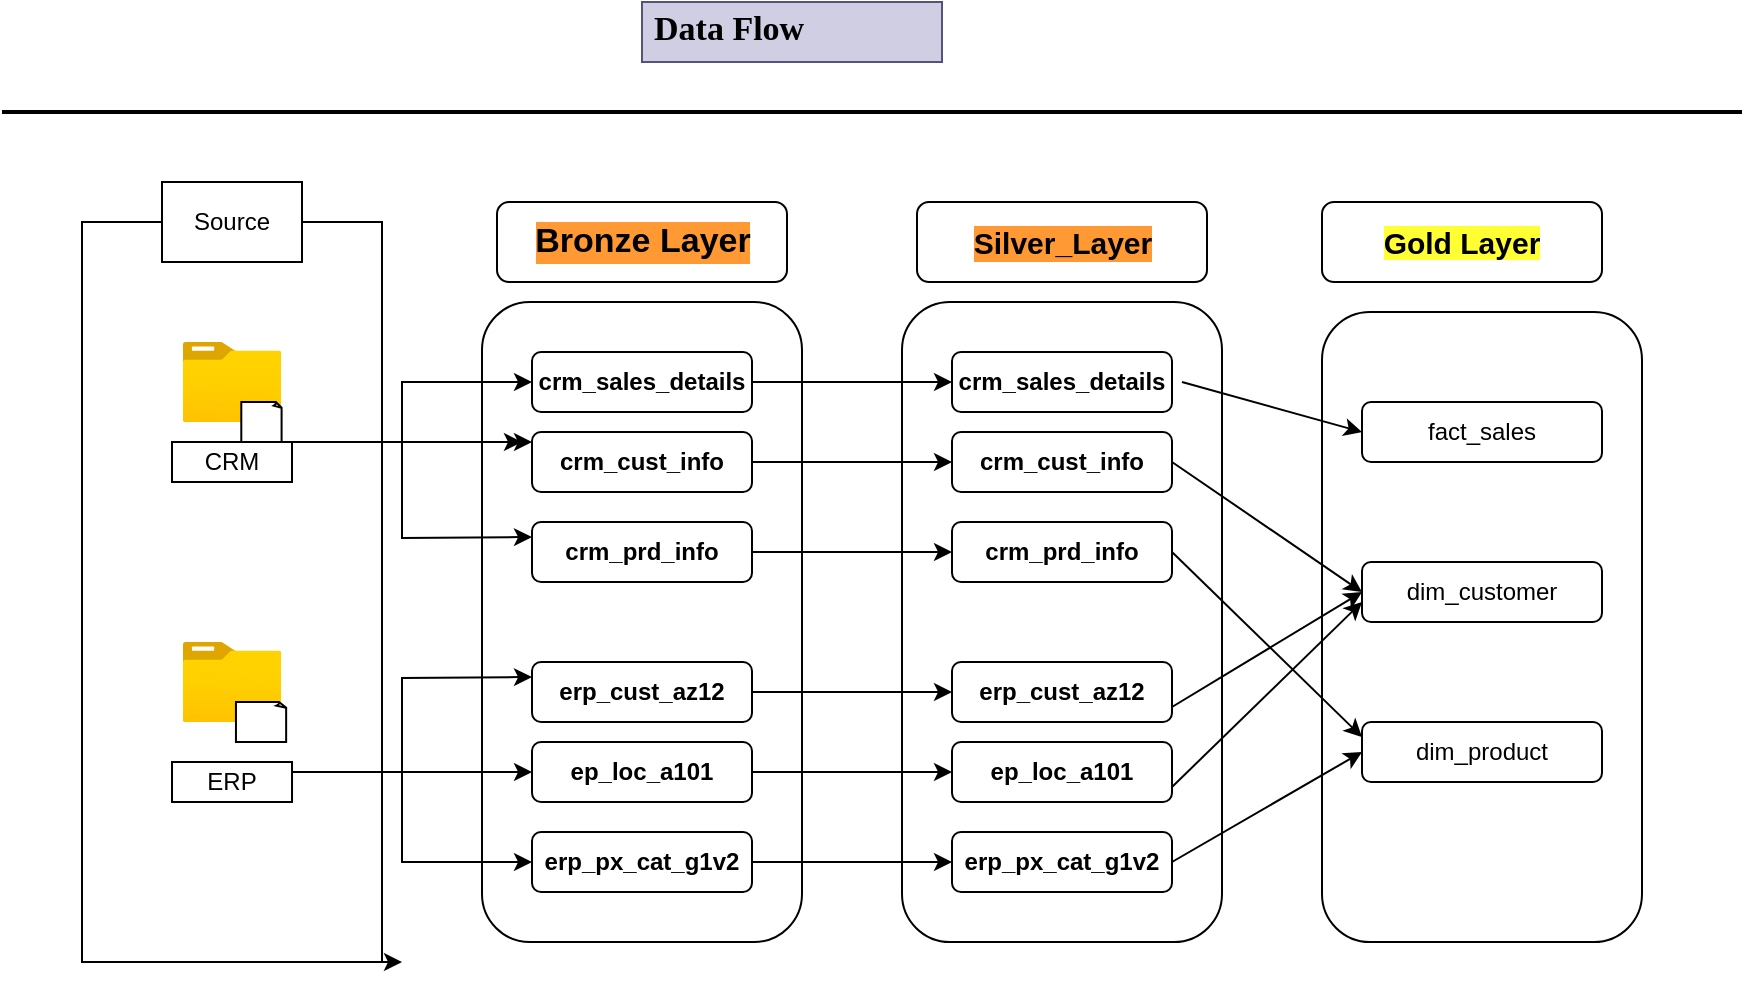 <mxfile version="27.0.9">
  <diagram name="Page-1" id="5dCad4H3VyoqD13RRExV">
    <mxGraphModel dx="856" dy="521" grid="1" gridSize="10" guides="1" tooltips="1" connect="1" arrows="1" fold="1" page="1" pageScale="1" pageWidth="850" pageHeight="1100" math="0" shadow="0">
      <root>
        <mxCell id="0" />
        <mxCell id="1" parent="0" />
        <mxCell id="xtMejIQII06rOsASzS6E-1" value="" style="line;strokeWidth=2;html=1;" vertex="1" parent="1">
          <mxGeometry x="160" y="80" width="870" height="10" as="geometry" />
        </mxCell>
        <mxCell id="xtMejIQII06rOsASzS6E-2" value="&lt;span&gt;Data Flow&lt;/span&gt;" style="strokeWidth=1;shadow=0;dashed=0;align=center;html=1;shape=mxgraph.mockup.text.textBox;align=left;fontSize=17;spacingLeft=4;spacingTop=-3;whiteSpace=wrap;strokeColor=#56517e;mainText=;fillColor=#d0cee2;fontFamily=Verdana;fontStyle=1;fontColor=#000000;" vertex="1" parent="1">
          <mxGeometry x="480" y="30" width="150" height="30" as="geometry" />
        </mxCell>
        <mxCell id="xtMejIQII06rOsASzS6E-5" style="edgeStyle=orthogonalEdgeStyle;rounded=0;orthogonalLoop=1;jettySize=auto;html=1;exitX=1;exitY=0;exitDx=0;exitDy=0;" edge="1" parent="1" source="xtMejIQII06rOsASzS6E-3">
          <mxGeometry relative="1" as="geometry">
            <mxPoint x="360" y="510" as="targetPoint" />
          </mxGeometry>
        </mxCell>
        <mxCell id="xtMejIQII06rOsASzS6E-3" value="" style="rounded=0;whiteSpace=wrap;html=1;direction=south;" vertex="1" parent="1">
          <mxGeometry x="200" y="140" width="150" height="370" as="geometry" />
        </mxCell>
        <mxCell id="xtMejIQII06rOsASzS6E-4" value="Source" style="rounded=0;whiteSpace=wrap;html=1;" vertex="1" parent="1">
          <mxGeometry x="240" y="120" width="70" height="40" as="geometry" />
        </mxCell>
        <mxCell id="xtMejIQII06rOsASzS6E-6" value="" style="image;aspect=fixed;html=1;points=[];align=center;fontSize=12;image=img/lib/azure2/general/Folder_Blank.svg;" vertex="1" parent="1">
          <mxGeometry x="250.36" y="200" width="49.29" height="40" as="geometry" />
        </mxCell>
        <mxCell id="xtMejIQII06rOsASzS6E-7" value="" style="image;aspect=fixed;html=1;points=[];align=center;fontSize=12;image=img/lib/azure2/general/Folder_Blank.svg;" vertex="1" parent="1">
          <mxGeometry x="250.36" y="350" width="49.29" height="40" as="geometry" />
        </mxCell>
        <mxCell id="xtMejIQII06rOsASzS6E-8" value="" style="whiteSpace=wrap;html=1;shape=mxgraph.basic.document" vertex="1" parent="1">
          <mxGeometry x="279.65" y="230" width="20.35" height="20" as="geometry" />
        </mxCell>
        <mxCell id="xtMejIQII06rOsASzS6E-9" value="" style="whiteSpace=wrap;html=1;shape=mxgraph.basic.document" vertex="1" parent="1">
          <mxGeometry x="276.98" y="380" width="25.35" height="20" as="geometry" />
        </mxCell>
        <mxCell id="xtMejIQII06rOsASzS6E-10" value="CRM" style="rounded=0;whiteSpace=wrap;html=1;" vertex="1" parent="1">
          <mxGeometry x="245" y="250" width="60" height="20" as="geometry" />
        </mxCell>
        <mxCell id="xtMejIQII06rOsASzS6E-11" value="ERP" style="rounded=0;whiteSpace=wrap;html=1;" vertex="1" parent="1">
          <mxGeometry x="245.01" y="410" width="60" height="20" as="geometry" />
        </mxCell>
        <mxCell id="xtMejIQII06rOsASzS6E-14" value="" style="rounded=1;whiteSpace=wrap;html=1;direction=south;" vertex="1" parent="1">
          <mxGeometry x="400" y="180" width="160" height="320" as="geometry" />
        </mxCell>
        <mxCell id="xtMejIQII06rOsASzS6E-15" value="&lt;b&gt;&lt;font style=&quot;font-size: 17px;&quot;&gt;Bronze Layer&lt;/font&gt;&lt;/b&gt;" style="rounded=1;whiteSpace=wrap;html=1;labelBackgroundColor=#FF9933;" vertex="1" parent="1">
          <mxGeometry x="407.5" y="130" width="145" height="40" as="geometry" />
        </mxCell>
        <mxCell id="xtMejIQII06rOsASzS6E-16" value="&lt;b&gt;crm_sales_details&lt;/b&gt;" style="rounded=1;whiteSpace=wrap;html=1;" vertex="1" parent="1">
          <mxGeometry x="425" y="205" width="110" height="30" as="geometry" />
        </mxCell>
        <mxCell id="xtMejIQII06rOsASzS6E-18" value="&lt;b&gt;&lt;font&gt;crm_cust_info&lt;/font&gt;&lt;/b&gt;" style="rounded=1;whiteSpace=wrap;html=1;" vertex="1" parent="1">
          <mxGeometry x="425" y="245" width="110" height="30" as="geometry" />
        </mxCell>
        <mxCell id="xtMejIQII06rOsASzS6E-19" value="&lt;b&gt;crm_prd_info&lt;/b&gt;" style="rounded=1;whiteSpace=wrap;html=1;" vertex="1" parent="1">
          <mxGeometry x="425" y="290" width="110" height="30" as="geometry" />
        </mxCell>
        <mxCell id="xtMejIQII06rOsASzS6E-20" value="&lt;b&gt;erp_cust_az12&lt;/b&gt;" style="rounded=1;whiteSpace=wrap;html=1;" vertex="1" parent="1">
          <mxGeometry x="425" y="360" width="110" height="30" as="geometry" />
        </mxCell>
        <mxCell id="xtMejIQII06rOsASzS6E-21" value="&lt;b&gt;&lt;font&gt;ep_loc_a101&lt;/font&gt;&lt;/b&gt;" style="rounded=1;whiteSpace=wrap;html=1;" vertex="1" parent="1">
          <mxGeometry x="425" y="400" width="110" height="30" as="geometry" />
        </mxCell>
        <mxCell id="xtMejIQII06rOsASzS6E-22" value="&lt;b&gt;erp_px_cat_g1v2&lt;/b&gt;" style="rounded=1;whiteSpace=wrap;html=1;" vertex="1" parent="1">
          <mxGeometry x="425" y="445" width="110" height="30" as="geometry" />
        </mxCell>
        <mxCell id="xtMejIQII06rOsASzS6E-23" value="" style="rounded=1;whiteSpace=wrap;html=1;direction=south;" vertex="1" parent="1">
          <mxGeometry x="610" y="180" width="160" height="320" as="geometry" />
        </mxCell>
        <mxCell id="xtMejIQII06rOsASzS6E-24" value="&lt;b&gt;&lt;font style=&quot;font-size: 15px; background-color: light-dark(rgb(255, 153, 51), rgb(255, 255, 255)); color: rgb(0, 0, 0);&quot;&gt;Silver_Layer&lt;/font&gt;&lt;/b&gt;" style="rounded=1;whiteSpace=wrap;html=1;labelBackgroundColor=#FF9933;align=center;" vertex="1" parent="1">
          <mxGeometry x="617.5" y="130" width="145" height="40" as="geometry" />
        </mxCell>
        <mxCell id="xtMejIQII06rOsASzS6E-25" value="&lt;b&gt;crm_sales_details&lt;/b&gt;" style="rounded=1;whiteSpace=wrap;html=1;" vertex="1" parent="1">
          <mxGeometry x="635" y="205" width="110" height="30" as="geometry" />
        </mxCell>
        <mxCell id="xtMejIQII06rOsASzS6E-26" value="&lt;b&gt;&lt;font&gt;crm_cust_info&lt;/font&gt;&lt;/b&gt;" style="rounded=1;whiteSpace=wrap;html=1;" vertex="1" parent="1">
          <mxGeometry x="635" y="245" width="110" height="30" as="geometry" />
        </mxCell>
        <mxCell id="xtMejIQII06rOsASzS6E-27" value="&lt;b&gt;crm_prd_info&lt;/b&gt;" style="rounded=1;whiteSpace=wrap;html=1;" vertex="1" parent="1">
          <mxGeometry x="635" y="290" width="110" height="30" as="geometry" />
        </mxCell>
        <mxCell id="xtMejIQII06rOsASzS6E-28" value="&lt;b&gt;erp_cust_az12&lt;/b&gt;" style="rounded=1;whiteSpace=wrap;html=1;" vertex="1" parent="1">
          <mxGeometry x="635" y="360" width="110" height="30" as="geometry" />
        </mxCell>
        <mxCell id="xtMejIQII06rOsASzS6E-29" value="&lt;b&gt;&lt;font&gt;ep_loc_a101&lt;/font&gt;&lt;/b&gt;" style="rounded=1;whiteSpace=wrap;html=1;" vertex="1" parent="1">
          <mxGeometry x="635" y="400" width="110" height="30" as="geometry" />
        </mxCell>
        <mxCell id="xtMejIQII06rOsASzS6E-30" value="&lt;b&gt;erp_px_cat_g1v2&lt;/b&gt;" style="rounded=1;whiteSpace=wrap;html=1;" vertex="1" parent="1">
          <mxGeometry x="635" y="445" width="110" height="30" as="geometry" />
        </mxCell>
        <mxCell id="xtMejIQII06rOsASzS6E-31" value="" style="endArrow=classic;html=1;rounded=0;exitX=1;exitY=0;exitDx=0;exitDy=0;" edge="1" parent="1" source="xtMejIQII06rOsASzS6E-10">
          <mxGeometry width="50" height="50" relative="1" as="geometry">
            <mxPoint x="302.33" y="230" as="sourcePoint" />
            <mxPoint x="420" y="250" as="targetPoint" />
            <Array as="points" />
          </mxGeometry>
        </mxCell>
        <mxCell id="xtMejIQII06rOsASzS6E-33" value="" style="endArrow=classic;html=1;rounded=0;entryX=0;entryY=0.5;entryDx=0;entryDy=0;" edge="1" parent="1" target="xtMejIQII06rOsASzS6E-16">
          <mxGeometry width="50" height="50" relative="1" as="geometry">
            <mxPoint x="360" y="250" as="sourcePoint" />
            <mxPoint x="498" y="140" as="targetPoint" />
            <Array as="points">
              <mxPoint x="360" y="220" />
            </Array>
          </mxGeometry>
        </mxCell>
        <mxCell id="xtMejIQII06rOsASzS6E-34" value="" style="endArrow=classic;html=1;rounded=0;entryX=0;entryY=0.25;entryDx=0;entryDy=0;" edge="1" parent="1" target="xtMejIQII06rOsASzS6E-19">
          <mxGeometry width="50" height="50" relative="1" as="geometry">
            <mxPoint x="360" y="250" as="sourcePoint" />
            <mxPoint x="435" y="280" as="targetPoint" />
            <Array as="points">
              <mxPoint x="360" y="298" />
            </Array>
          </mxGeometry>
        </mxCell>
        <mxCell id="xtMejIQII06rOsASzS6E-36" value="" style="endArrow=classic;html=1;rounded=0;entryX=0;entryY=0.5;entryDx=0;entryDy=0;" edge="1" parent="1">
          <mxGeometry width="50" height="50" relative="1" as="geometry">
            <mxPoint x="360" y="280" as="sourcePoint" />
            <mxPoint x="425" y="250" as="targetPoint" />
            <Array as="points">
              <mxPoint x="360" y="250" />
            </Array>
          </mxGeometry>
        </mxCell>
        <mxCell id="xtMejIQII06rOsASzS6E-39" value="" style="endArrow=classic;html=1;rounded=0;entryX=0;entryY=0.5;entryDx=0;entryDy=0;" edge="1" parent="1" target="xtMejIQII06rOsASzS6E-22">
          <mxGeometry width="50" height="50" relative="1" as="geometry">
            <mxPoint x="360" y="420" as="sourcePoint" />
            <mxPoint x="435" y="488" as="targetPoint" />
            <Array as="points">
              <mxPoint x="360" y="460" />
            </Array>
          </mxGeometry>
        </mxCell>
        <mxCell id="xtMejIQII06rOsASzS6E-40" value="" style="endArrow=classic;html=1;rounded=0;entryX=0;entryY=0.25;entryDx=0;entryDy=0;" edge="1" parent="1" target="xtMejIQII06rOsASzS6E-20">
          <mxGeometry width="50" height="50" relative="1" as="geometry">
            <mxPoint x="360" y="420" as="sourcePoint" />
            <mxPoint x="435" y="340" as="targetPoint" />
            <Array as="points">
              <mxPoint x="360" y="368" />
            </Array>
          </mxGeometry>
        </mxCell>
        <mxCell id="xtMejIQII06rOsASzS6E-41" value="" style="endArrow=classic;html=1;rounded=0;exitX=1;exitY=0.25;exitDx=0;exitDy=0;entryX=0;entryY=0.5;entryDx=0;entryDy=0;" edge="1" parent="1" source="xtMejIQII06rOsASzS6E-11" target="xtMejIQII06rOsASzS6E-21">
          <mxGeometry width="50" height="50" relative="1" as="geometry">
            <mxPoint x="570" y="310" as="sourcePoint" />
            <mxPoint x="620" y="260" as="targetPoint" />
          </mxGeometry>
        </mxCell>
        <mxCell id="xtMejIQII06rOsASzS6E-42" value="" style="endArrow=classic;html=1;rounded=0;exitX=1;exitY=0.5;exitDx=0;exitDy=0;entryX=0;entryY=0.5;entryDx=0;entryDy=0;entryPerimeter=0;" edge="1" parent="1" source="xtMejIQII06rOsASzS6E-16" target="xtMejIQII06rOsASzS6E-25">
          <mxGeometry width="50" height="50" relative="1" as="geometry">
            <mxPoint x="570" y="310" as="sourcePoint" />
            <mxPoint x="620" y="260" as="targetPoint" />
          </mxGeometry>
        </mxCell>
        <mxCell id="xtMejIQII06rOsASzS6E-43" value="" style="endArrow=classic;html=1;rounded=0;entryX=0;entryY=0.5;entryDx=0;entryDy=0;exitX=1;exitY=0.5;exitDx=0;exitDy=0;" edge="1" parent="1" source="xtMejIQII06rOsASzS6E-18" target="xtMejIQII06rOsASzS6E-26">
          <mxGeometry width="50" height="50" relative="1" as="geometry">
            <mxPoint x="580" y="250" as="sourcePoint" />
            <mxPoint x="680" y="250" as="targetPoint" />
          </mxGeometry>
        </mxCell>
        <mxCell id="xtMejIQII06rOsASzS6E-44" value="" style="endArrow=classic;html=1;rounded=0;exitX=1;exitY=0.5;exitDx=0;exitDy=0;entryX=0;entryY=0.5;entryDx=0;entryDy=0;" edge="1" parent="1" source="xtMejIQII06rOsASzS6E-19" target="xtMejIQII06rOsASzS6E-27">
          <mxGeometry width="50" height="50" relative="1" as="geometry">
            <mxPoint x="590" y="330" as="sourcePoint" />
            <mxPoint x="690" y="330" as="targetPoint" />
          </mxGeometry>
        </mxCell>
        <mxCell id="xtMejIQII06rOsASzS6E-46" value="" style="endArrow=classic;html=1;rounded=0;exitX=1;exitY=0.5;exitDx=0;exitDy=0;entryX=0;entryY=0.5;entryDx=0;entryDy=0;" edge="1" parent="1" source="xtMejIQII06rOsASzS6E-20" target="xtMejIQII06rOsASzS6E-28">
          <mxGeometry width="50" height="50" relative="1" as="geometry">
            <mxPoint x="600" y="360" as="sourcePoint" />
            <mxPoint x="700" y="360" as="targetPoint" />
          </mxGeometry>
        </mxCell>
        <mxCell id="xtMejIQII06rOsASzS6E-47" value="" style="endArrow=classic;html=1;rounded=0;exitX=1;exitY=0.5;exitDx=0;exitDy=0;entryX=0;entryY=0.5;entryDx=0;entryDy=0;" edge="1" parent="1" source="xtMejIQII06rOsASzS6E-21" target="xtMejIQII06rOsASzS6E-29">
          <mxGeometry width="50" height="50" relative="1" as="geometry">
            <mxPoint x="580" y="410" as="sourcePoint" />
            <mxPoint x="680" y="410" as="targetPoint" />
          </mxGeometry>
        </mxCell>
        <mxCell id="xtMejIQII06rOsASzS6E-48" value="" style="endArrow=classic;html=1;rounded=0;exitX=1;exitY=0.5;exitDx=0;exitDy=0;entryX=0;entryY=0.5;entryDx=0;entryDy=0;" edge="1" parent="1" source="xtMejIQII06rOsASzS6E-22" target="xtMejIQII06rOsASzS6E-30">
          <mxGeometry width="50" height="50" relative="1" as="geometry">
            <mxPoint x="580" y="430" as="sourcePoint" />
            <mxPoint x="680" y="430" as="targetPoint" />
          </mxGeometry>
        </mxCell>
        <mxCell id="xtMejIQII06rOsASzS6E-49" value="" style="rounded=1;whiteSpace=wrap;html=1;direction=south;" vertex="1" parent="1">
          <mxGeometry x="820" y="185" width="160" height="315" as="geometry" />
        </mxCell>
        <mxCell id="xtMejIQII06rOsASzS6E-50" value="&lt;b&gt;&lt;font style=&quot;font-size: 15px; background-color: rgb(255, 255, 51);&quot;&gt;Gold Layer&lt;/font&gt;&lt;/b&gt;" style="rounded=1;whiteSpace=wrap;html=1;" vertex="1" parent="1">
          <mxGeometry x="820" y="130" width="140" height="40" as="geometry" />
        </mxCell>
        <mxCell id="xtMejIQII06rOsASzS6E-51" value="fact_sales" style="rounded=1;whiteSpace=wrap;html=1;" vertex="1" parent="1">
          <mxGeometry x="840" y="230" width="120" height="30" as="geometry" />
        </mxCell>
        <mxCell id="xtMejIQII06rOsASzS6E-52" value="dim_customer" style="rounded=1;whiteSpace=wrap;html=1;" vertex="1" parent="1">
          <mxGeometry x="840" y="310" width="120" height="30" as="geometry" />
        </mxCell>
        <mxCell id="xtMejIQII06rOsASzS6E-53" value="dim_product" style="rounded=1;whiteSpace=wrap;html=1;" vertex="1" parent="1">
          <mxGeometry x="840" y="390" width="120" height="30" as="geometry" />
        </mxCell>
        <mxCell id="xtMejIQII06rOsASzS6E-55" value="" style="endArrow=classic;html=1;rounded=0;exitX=0.125;exitY=0.125;exitDx=0;exitDy=0;exitPerimeter=0;entryX=0;entryY=0.5;entryDx=0;entryDy=0;" edge="1" parent="1" source="xtMejIQII06rOsASzS6E-23" target="xtMejIQII06rOsASzS6E-51">
          <mxGeometry width="50" height="50" relative="1" as="geometry">
            <mxPoint x="620" y="310" as="sourcePoint" />
            <mxPoint x="670" y="260" as="targetPoint" />
          </mxGeometry>
        </mxCell>
        <mxCell id="xtMejIQII06rOsASzS6E-56" value="" style="endArrow=classic;html=1;rounded=0;exitX=1;exitY=0.5;exitDx=0;exitDy=0;entryX=0;entryY=0.5;entryDx=0;entryDy=0;" edge="1" parent="1" source="xtMejIQII06rOsASzS6E-26" target="xtMejIQII06rOsASzS6E-52">
          <mxGeometry width="50" height="50" relative="1" as="geometry">
            <mxPoint x="770" y="270" as="sourcePoint" />
            <mxPoint x="860" y="295" as="targetPoint" />
          </mxGeometry>
        </mxCell>
        <mxCell id="xtMejIQII06rOsASzS6E-57" value="" style="endArrow=classic;html=1;rounded=0;exitX=1;exitY=0.5;exitDx=0;exitDy=0;entryX=0;entryY=0.25;entryDx=0;entryDy=0;" edge="1" parent="1" source="xtMejIQII06rOsASzS6E-27" target="xtMejIQII06rOsASzS6E-53">
          <mxGeometry width="50" height="50" relative="1" as="geometry">
            <mxPoint x="780" y="330" as="sourcePoint" />
            <mxPoint x="870" y="355" as="targetPoint" />
          </mxGeometry>
        </mxCell>
        <mxCell id="xtMejIQII06rOsASzS6E-58" value="" style="endArrow=classic;html=1;rounded=0;exitX=1;exitY=0.75;exitDx=0;exitDy=0;entryX=0;entryY=0.5;entryDx=0;entryDy=0;" edge="1" parent="1" source="xtMejIQII06rOsASzS6E-28" target="xtMejIQII06rOsASzS6E-52">
          <mxGeometry width="50" height="50" relative="1" as="geometry">
            <mxPoint x="800" y="400" as="sourcePoint" />
            <mxPoint x="890" y="425" as="targetPoint" />
          </mxGeometry>
        </mxCell>
        <mxCell id="xtMejIQII06rOsASzS6E-59" value="" style="endArrow=classic;html=1;rounded=0;exitX=1;exitY=0.75;exitDx=0;exitDy=0;" edge="1" parent="1" source="xtMejIQII06rOsASzS6E-29">
          <mxGeometry width="50" height="50" relative="1" as="geometry">
            <mxPoint x="780" y="470" as="sourcePoint" />
            <mxPoint x="840" y="330" as="targetPoint" />
          </mxGeometry>
        </mxCell>
        <mxCell id="xtMejIQII06rOsASzS6E-60" value="" style="endArrow=classic;html=1;rounded=0;exitX=1;exitY=0.5;exitDx=0;exitDy=0;entryX=0;entryY=0.5;entryDx=0;entryDy=0;textShadow=0;" edge="1" parent="1" source="xtMejIQII06rOsASzS6E-30" target="xtMejIQII06rOsASzS6E-53">
          <mxGeometry width="50" height="50" relative="1" as="geometry">
            <mxPoint x="790" y="450" as="sourcePoint" />
            <mxPoint x="880" y="475" as="targetPoint" />
          </mxGeometry>
        </mxCell>
      </root>
    </mxGraphModel>
  </diagram>
</mxfile>
